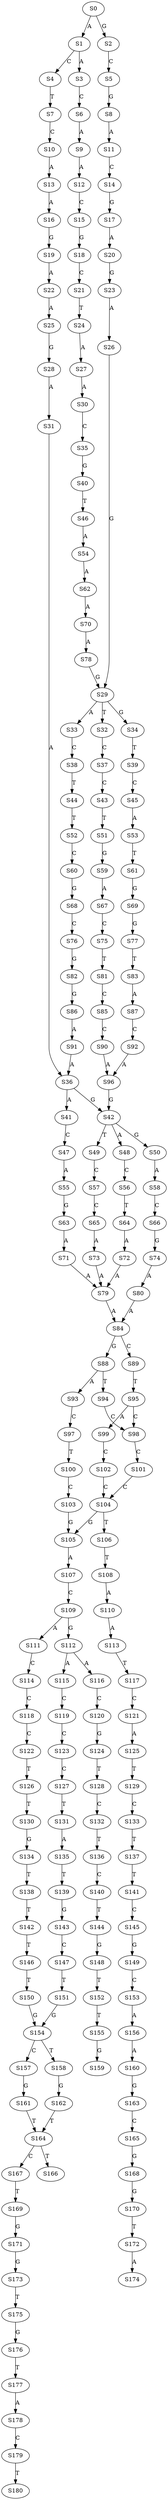 strict digraph  {
	S0 -> S1 [ label = A ];
	S0 -> S2 [ label = G ];
	S1 -> S3 [ label = A ];
	S1 -> S4 [ label = C ];
	S2 -> S5 [ label = C ];
	S3 -> S6 [ label = C ];
	S4 -> S7 [ label = T ];
	S5 -> S8 [ label = G ];
	S6 -> S9 [ label = A ];
	S7 -> S10 [ label = C ];
	S8 -> S11 [ label = A ];
	S9 -> S12 [ label = A ];
	S10 -> S13 [ label = A ];
	S11 -> S14 [ label = C ];
	S12 -> S15 [ label = C ];
	S13 -> S16 [ label = A ];
	S14 -> S17 [ label = G ];
	S15 -> S18 [ label = G ];
	S16 -> S19 [ label = G ];
	S17 -> S20 [ label = A ];
	S18 -> S21 [ label = C ];
	S19 -> S22 [ label = A ];
	S20 -> S23 [ label = G ];
	S21 -> S24 [ label = T ];
	S22 -> S25 [ label = A ];
	S23 -> S26 [ label = A ];
	S24 -> S27 [ label = A ];
	S25 -> S28 [ label = G ];
	S26 -> S29 [ label = G ];
	S27 -> S30 [ label = A ];
	S28 -> S31 [ label = A ];
	S29 -> S32 [ label = T ];
	S29 -> S33 [ label = A ];
	S29 -> S34 [ label = G ];
	S30 -> S35 [ label = C ];
	S31 -> S36 [ label = A ];
	S32 -> S37 [ label = C ];
	S33 -> S38 [ label = C ];
	S34 -> S39 [ label = T ];
	S35 -> S40 [ label = G ];
	S36 -> S41 [ label = A ];
	S36 -> S42 [ label = G ];
	S37 -> S43 [ label = C ];
	S38 -> S44 [ label = T ];
	S39 -> S45 [ label = C ];
	S40 -> S46 [ label = T ];
	S41 -> S47 [ label = C ];
	S42 -> S48 [ label = A ];
	S42 -> S49 [ label = T ];
	S42 -> S50 [ label = G ];
	S43 -> S51 [ label = T ];
	S44 -> S52 [ label = T ];
	S45 -> S53 [ label = A ];
	S46 -> S54 [ label = A ];
	S47 -> S55 [ label = A ];
	S48 -> S56 [ label = C ];
	S49 -> S57 [ label = C ];
	S50 -> S58 [ label = A ];
	S51 -> S59 [ label = G ];
	S52 -> S60 [ label = C ];
	S53 -> S61 [ label = T ];
	S54 -> S62 [ label = A ];
	S55 -> S63 [ label = G ];
	S56 -> S64 [ label = T ];
	S57 -> S65 [ label = C ];
	S58 -> S66 [ label = C ];
	S59 -> S67 [ label = A ];
	S60 -> S68 [ label = G ];
	S61 -> S69 [ label = G ];
	S62 -> S70 [ label = A ];
	S63 -> S71 [ label = A ];
	S64 -> S72 [ label = A ];
	S65 -> S73 [ label = A ];
	S66 -> S74 [ label = G ];
	S67 -> S75 [ label = C ];
	S68 -> S76 [ label = C ];
	S69 -> S77 [ label = G ];
	S70 -> S78 [ label = A ];
	S71 -> S79 [ label = A ];
	S72 -> S79 [ label = A ];
	S73 -> S79 [ label = A ];
	S74 -> S80 [ label = A ];
	S75 -> S81 [ label = T ];
	S76 -> S82 [ label = G ];
	S77 -> S83 [ label = T ];
	S78 -> S29 [ label = G ];
	S79 -> S84 [ label = A ];
	S80 -> S84 [ label = A ];
	S81 -> S85 [ label = C ];
	S82 -> S86 [ label = G ];
	S83 -> S87 [ label = A ];
	S84 -> S88 [ label = G ];
	S84 -> S89 [ label = C ];
	S85 -> S90 [ label = C ];
	S86 -> S91 [ label = A ];
	S87 -> S92 [ label = C ];
	S88 -> S93 [ label = A ];
	S88 -> S94 [ label = T ];
	S89 -> S95 [ label = T ];
	S90 -> S96 [ label = A ];
	S91 -> S36 [ label = A ];
	S92 -> S96 [ label = A ];
	S93 -> S97 [ label = C ];
	S94 -> S98 [ label = C ];
	S95 -> S99 [ label = A ];
	S95 -> S98 [ label = C ];
	S96 -> S42 [ label = G ];
	S97 -> S100 [ label = T ];
	S98 -> S101 [ label = C ];
	S99 -> S102 [ label = C ];
	S100 -> S103 [ label = C ];
	S101 -> S104 [ label = C ];
	S102 -> S104 [ label = C ];
	S103 -> S105 [ label = G ];
	S104 -> S106 [ label = T ];
	S104 -> S105 [ label = G ];
	S105 -> S107 [ label = A ];
	S106 -> S108 [ label = T ];
	S107 -> S109 [ label = C ];
	S108 -> S110 [ label = A ];
	S109 -> S111 [ label = A ];
	S109 -> S112 [ label = G ];
	S110 -> S113 [ label = A ];
	S111 -> S114 [ label = C ];
	S112 -> S115 [ label = A ];
	S112 -> S116 [ label = A ];
	S113 -> S117 [ label = T ];
	S114 -> S118 [ label = C ];
	S115 -> S119 [ label = C ];
	S116 -> S120 [ label = C ];
	S117 -> S121 [ label = C ];
	S118 -> S122 [ label = C ];
	S119 -> S123 [ label = C ];
	S120 -> S124 [ label = G ];
	S121 -> S125 [ label = A ];
	S122 -> S126 [ label = T ];
	S123 -> S127 [ label = C ];
	S124 -> S128 [ label = T ];
	S125 -> S129 [ label = T ];
	S126 -> S130 [ label = T ];
	S127 -> S131 [ label = T ];
	S128 -> S132 [ label = C ];
	S129 -> S133 [ label = C ];
	S130 -> S134 [ label = G ];
	S131 -> S135 [ label = A ];
	S132 -> S136 [ label = T ];
	S133 -> S137 [ label = T ];
	S134 -> S138 [ label = T ];
	S135 -> S139 [ label = T ];
	S136 -> S140 [ label = C ];
	S137 -> S141 [ label = T ];
	S138 -> S142 [ label = T ];
	S139 -> S143 [ label = G ];
	S140 -> S144 [ label = T ];
	S141 -> S145 [ label = C ];
	S142 -> S146 [ label = T ];
	S143 -> S147 [ label = C ];
	S144 -> S148 [ label = G ];
	S145 -> S149 [ label = G ];
	S146 -> S150 [ label = T ];
	S147 -> S151 [ label = T ];
	S148 -> S152 [ label = T ];
	S149 -> S153 [ label = C ];
	S150 -> S154 [ label = G ];
	S151 -> S154 [ label = G ];
	S152 -> S155 [ label = T ];
	S153 -> S156 [ label = A ];
	S154 -> S157 [ label = C ];
	S154 -> S158 [ label = T ];
	S155 -> S159 [ label = G ];
	S156 -> S160 [ label = A ];
	S157 -> S161 [ label = G ];
	S158 -> S162 [ label = G ];
	S160 -> S163 [ label = G ];
	S161 -> S164 [ label = T ];
	S162 -> S164 [ label = T ];
	S163 -> S165 [ label = C ];
	S164 -> S166 [ label = T ];
	S164 -> S167 [ label = C ];
	S165 -> S168 [ label = G ];
	S167 -> S169 [ label = T ];
	S168 -> S170 [ label = G ];
	S169 -> S171 [ label = G ];
	S170 -> S172 [ label = T ];
	S171 -> S173 [ label = G ];
	S172 -> S174 [ label = A ];
	S173 -> S175 [ label = T ];
	S175 -> S176 [ label = G ];
	S176 -> S177 [ label = T ];
	S177 -> S178 [ label = A ];
	S178 -> S179 [ label = C ];
	S179 -> S180 [ label = T ];
}
